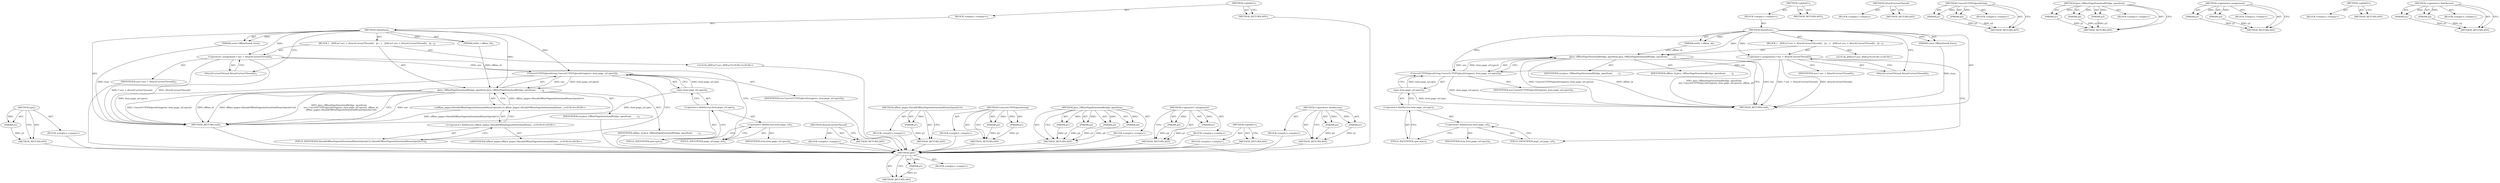 digraph "&lt;operator&gt;.fieldAccess" {
vulnerable_67 [label=<(METHOD,spec)>];
vulnerable_68 [label=<(PARAM,p1)>];
vulnerable_69 [label=<(BLOCK,&lt;empty&gt;,&lt;empty&gt;)>];
vulnerable_70 [label=<(METHOD_RETURN,ANY)>];
vulnerable_6 [label=<(METHOD,&lt;global&gt;)<SUB>1</SUB>>];
vulnerable_7 [label=<(BLOCK,&lt;empty&gt;,&lt;empty&gt;)<SUB>1</SUB>>];
vulnerable_8 [label=<(METHOD,OpenItem)<SUB>1</SUB>>];
vulnerable_9 [label=<(PARAM,const OfflineItem&amp; item)<SUB>1</SUB>>];
vulnerable_10 [label=<(PARAM,int64_t offline_id)<SUB>2</SUB>>];
vulnerable_11 [label=<(BLOCK,{
   JNIEnv* env = AttachCurrentThread();
   Ja...,{
   JNIEnv* env = AttachCurrentThread();
   Ja...)<SUB>2</SUB>>];
vulnerable_12 [label="<(LOCAL,JNIEnv* env: JNIEnv*)<SUB>3</SUB>>"];
vulnerable_13 [label=<(&lt;operator&gt;.assignment,* env = AttachCurrentThread())<SUB>3</SUB>>];
vulnerable_14 [label=<(IDENTIFIER,env,* env = AttachCurrentThread())<SUB>3</SUB>>];
vulnerable_15 [label=<(AttachCurrentThread,AttachCurrentThread())<SUB>3</SUB>>];
vulnerable_16 [label=<(Java_OfflinePageDownloadBridge_openItem,Java_OfflinePageDownloadBridge_openItem(
      ...)<SUB>4</SUB>>];
vulnerable_17 [label=<(IDENTIFIER,env,Java_OfflinePageDownloadBridge_openItem(
      ...)<SUB>5</SUB>>];
vulnerable_18 [label=<(ConvertUTF8ToJavaString,ConvertUTF8ToJavaString(env, item.page_url.spec()))<SUB>5</SUB>>];
vulnerable_19 [label=<(IDENTIFIER,env,ConvertUTF8ToJavaString(env, item.page_url.spec()))<SUB>5</SUB>>];
vulnerable_20 [label=<(spec,item.page_url.spec())<SUB>5</SUB>>];
vulnerable_21 [label=<(&lt;operator&gt;.fieldAccess,item.page_url.spec)<SUB>5</SUB>>];
vulnerable_22 [label=<(&lt;operator&gt;.fieldAccess,item.page_url)<SUB>5</SUB>>];
vulnerable_23 [label=<(IDENTIFIER,item,item.page_url.spec())<SUB>5</SUB>>];
vulnerable_24 [label=<(FIELD_IDENTIFIER,page_url,page_url)<SUB>5</SUB>>];
vulnerable_25 [label=<(FIELD_IDENTIFIER,spec,spec)<SUB>5</SUB>>];
vulnerable_26 [label=<(IDENTIFIER,offline_id,Java_OfflinePageDownloadBridge_openItem(
      ...)<SUB>5</SUB>>];
vulnerable_27 [label=<(METHOD_RETURN,void)<SUB>1</SUB>>];
vulnerable_29 [label=<(METHOD_RETURN,ANY)<SUB>1</SUB>>];
vulnerable_53 [label=<(METHOD,AttachCurrentThread)>];
vulnerable_54 [label=<(BLOCK,&lt;empty&gt;,&lt;empty&gt;)>];
vulnerable_55 [label=<(METHOD_RETURN,ANY)>];
vulnerable_62 [label=<(METHOD,ConvertUTF8ToJavaString)>];
vulnerable_63 [label=<(PARAM,p1)>];
vulnerable_64 [label=<(PARAM,p2)>];
vulnerable_65 [label=<(BLOCK,&lt;empty&gt;,&lt;empty&gt;)>];
vulnerable_66 [label=<(METHOD_RETURN,ANY)>];
vulnerable_56 [label=<(METHOD,Java_OfflinePageDownloadBridge_openItem)>];
vulnerable_57 [label=<(PARAM,p1)>];
vulnerable_58 [label=<(PARAM,p2)>];
vulnerable_59 [label=<(PARAM,p3)>];
vulnerable_60 [label=<(BLOCK,&lt;empty&gt;,&lt;empty&gt;)>];
vulnerable_61 [label=<(METHOD_RETURN,ANY)>];
vulnerable_48 [label=<(METHOD,&lt;operator&gt;.assignment)>];
vulnerable_49 [label=<(PARAM,p1)>];
vulnerable_50 [label=<(PARAM,p2)>];
vulnerable_51 [label=<(BLOCK,&lt;empty&gt;,&lt;empty&gt;)>];
vulnerable_52 [label=<(METHOD_RETURN,ANY)>];
vulnerable_42 [label=<(METHOD,&lt;global&gt;)<SUB>1</SUB>>];
vulnerable_43 [label=<(BLOCK,&lt;empty&gt;,&lt;empty&gt;)>];
vulnerable_44 [label=<(METHOD_RETURN,ANY)>];
vulnerable_71 [label=<(METHOD,&lt;operator&gt;.fieldAccess)>];
vulnerable_72 [label=<(PARAM,p1)>];
vulnerable_73 [label=<(PARAM,p2)>];
vulnerable_74 [label=<(BLOCK,&lt;empty&gt;,&lt;empty&gt;)>];
vulnerable_75 [label=<(METHOD_RETURN,ANY)>];
fixed_74 [label=<(METHOD,spec)>];
fixed_75 [label=<(PARAM,p1)>];
fixed_76 [label=<(BLOCK,&lt;empty&gt;,&lt;empty&gt;)>];
fixed_77 [label=<(METHOD_RETURN,ANY)>];
fixed_6 [label=<(METHOD,&lt;global&gt;)<SUB>1</SUB>>];
fixed_7 [label=<(BLOCK,&lt;empty&gt;,&lt;empty&gt;)<SUB>1</SUB>>];
fixed_8 [label=<(METHOD,OpenItem)<SUB>1</SUB>>];
fixed_9 [label=<(PARAM,const OfflineItem&amp; item)<SUB>1</SUB>>];
fixed_10 [label=<(PARAM,int64_t offline_id)<SUB>2</SUB>>];
fixed_11 [label=<(BLOCK,{
   JNIEnv* env = AttachCurrentThread();
   Ja...,{
   JNIEnv* env = AttachCurrentThread();
   Ja...)<SUB>2</SUB>>];
fixed_12 [label="<(LOCAL,JNIEnv* env: JNIEnv*)<SUB>3</SUB>>"];
fixed_13 [label=<(&lt;operator&gt;.assignment,* env = AttachCurrentThread())<SUB>3</SUB>>];
fixed_14 [label=<(IDENTIFIER,env,* env = AttachCurrentThread())<SUB>3</SUB>>];
fixed_15 [label=<(AttachCurrentThread,AttachCurrentThread())<SUB>3</SUB>>];
fixed_16 [label=<(Java_OfflinePageDownloadBridge_openItem,Java_OfflinePageDownloadBridge_openItem(
      ...)<SUB>4</SUB>>];
fixed_17 [label=<(IDENTIFIER,env,Java_OfflinePageDownloadBridge_openItem(
      ...)<SUB>5</SUB>>];
fixed_18 [label=<(ConvertUTF8ToJavaString,ConvertUTF8ToJavaString(env, item.page_url.spec()))<SUB>5</SUB>>];
fixed_19 [label=<(IDENTIFIER,env,ConvertUTF8ToJavaString(env, item.page_url.spec()))<SUB>5</SUB>>];
fixed_20 [label=<(spec,item.page_url.spec())<SUB>5</SUB>>];
fixed_21 [label=<(&lt;operator&gt;.fieldAccess,item.page_url.spec)<SUB>5</SUB>>];
fixed_22 [label=<(&lt;operator&gt;.fieldAccess,item.page_url)<SUB>5</SUB>>];
fixed_23 [label=<(IDENTIFIER,item,item.page_url.spec())<SUB>5</SUB>>];
fixed_24 [label=<(FIELD_IDENTIFIER,page_url,page_url)<SUB>5</SUB>>];
fixed_25 [label=<(FIELD_IDENTIFIER,spec,spec)<SUB>5</SUB>>];
fixed_26 [label=<(IDENTIFIER,offline_id,Java_OfflinePageDownloadBridge_openItem(
      ...)<SUB>5</SUB>>];
fixed_27 [label="<(offline_pages.ShouldOfflinePagesInDownloadHomeOpenInCct,offline_pages::ShouldOfflinePagesInDownloadHome...)<SUB>6</SUB>>"];
fixed_28 [label="<(&lt;operator&gt;.fieldAccess,offline_pages::ShouldOfflinePagesInDownloadHome...)<SUB>6</SUB>>"];
fixed_29 [label="<(IDENTIFIER,offline_pages,offline_pages::ShouldOfflinePagesInDownloadHome...)<SUB>6</SUB>>"];
fixed_30 [label=<(FIELD_IDENTIFIER,ShouldOfflinePagesInDownloadHomeOpenInCct,ShouldOfflinePagesInDownloadHomeOpenInCct)<SUB>6</SUB>>];
fixed_31 [label=<(METHOD_RETURN,void)<SUB>1</SUB>>];
fixed_33 [label=<(METHOD_RETURN,ANY)<SUB>1</SUB>>];
fixed_59 [label=<(METHOD,AttachCurrentThread)>];
fixed_60 [label=<(BLOCK,&lt;empty&gt;,&lt;empty&gt;)>];
fixed_61 [label=<(METHOD_RETURN,ANY)>];
fixed_83 [label=<(METHOD,offline_pages.ShouldOfflinePagesInDownloadHomeOpenInCct)>];
fixed_84 [label=<(PARAM,p1)>];
fixed_85 [label=<(BLOCK,&lt;empty&gt;,&lt;empty&gt;)>];
fixed_86 [label=<(METHOD_RETURN,ANY)>];
fixed_69 [label=<(METHOD,ConvertUTF8ToJavaString)>];
fixed_70 [label=<(PARAM,p1)>];
fixed_71 [label=<(PARAM,p2)>];
fixed_72 [label=<(BLOCK,&lt;empty&gt;,&lt;empty&gt;)>];
fixed_73 [label=<(METHOD_RETURN,ANY)>];
fixed_62 [label=<(METHOD,Java_OfflinePageDownloadBridge_openItem)>];
fixed_63 [label=<(PARAM,p1)>];
fixed_64 [label=<(PARAM,p2)>];
fixed_65 [label=<(PARAM,p3)>];
fixed_66 [label=<(PARAM,p4)>];
fixed_67 [label=<(BLOCK,&lt;empty&gt;,&lt;empty&gt;)>];
fixed_68 [label=<(METHOD_RETURN,ANY)>];
fixed_54 [label=<(METHOD,&lt;operator&gt;.assignment)>];
fixed_55 [label=<(PARAM,p1)>];
fixed_56 [label=<(PARAM,p2)>];
fixed_57 [label=<(BLOCK,&lt;empty&gt;,&lt;empty&gt;)>];
fixed_58 [label=<(METHOD_RETURN,ANY)>];
fixed_48 [label=<(METHOD,&lt;global&gt;)<SUB>1</SUB>>];
fixed_49 [label=<(BLOCK,&lt;empty&gt;,&lt;empty&gt;)>];
fixed_50 [label=<(METHOD_RETURN,ANY)>];
fixed_78 [label=<(METHOD,&lt;operator&gt;.fieldAccess)>];
fixed_79 [label=<(PARAM,p1)>];
fixed_80 [label=<(PARAM,p2)>];
fixed_81 [label=<(BLOCK,&lt;empty&gt;,&lt;empty&gt;)>];
fixed_82 [label=<(METHOD_RETURN,ANY)>];
vulnerable_67 -> vulnerable_68  [key=0, label="AST: "];
vulnerable_67 -> vulnerable_68  [key=1, label="DDG: "];
vulnerable_67 -> vulnerable_69  [key=0, label="AST: "];
vulnerable_67 -> vulnerable_70  [key=0, label="AST: "];
vulnerable_67 -> vulnerable_70  [key=1, label="CFG: "];
vulnerable_68 -> vulnerable_70  [key=0, label="DDG: p1"];
vulnerable_6 -> vulnerable_7  [key=0, label="AST: "];
vulnerable_6 -> vulnerable_29  [key=0, label="AST: "];
vulnerable_6 -> vulnerable_29  [key=1, label="CFG: "];
vulnerable_7 -> vulnerable_8  [key=0, label="AST: "];
vulnerable_8 -> vulnerable_9  [key=0, label="AST: "];
vulnerable_8 -> vulnerable_9  [key=1, label="DDG: "];
vulnerable_8 -> vulnerable_10  [key=0, label="AST: "];
vulnerable_8 -> vulnerable_10  [key=1, label="DDG: "];
vulnerable_8 -> vulnerable_11  [key=0, label="AST: "];
vulnerable_8 -> vulnerable_27  [key=0, label="AST: "];
vulnerable_8 -> vulnerable_15  [key=0, label="CFG: "];
vulnerable_8 -> vulnerable_13  [key=0, label="DDG: "];
vulnerable_8 -> vulnerable_16  [key=0, label="DDG: "];
vulnerable_8 -> vulnerable_18  [key=0, label="DDG: "];
vulnerable_9 -> vulnerable_27  [key=0, label="DDG: item"];
vulnerable_10 -> vulnerable_16  [key=0, label="DDG: offline_id"];
vulnerable_11 -> vulnerable_12  [key=0, label="AST: "];
vulnerable_11 -> vulnerable_13  [key=0, label="AST: "];
vulnerable_11 -> vulnerable_16  [key=0, label="AST: "];
vulnerable_13 -> vulnerable_14  [key=0, label="AST: "];
vulnerable_13 -> vulnerable_15  [key=0, label="AST: "];
vulnerable_13 -> vulnerable_24  [key=0, label="CFG: "];
vulnerable_13 -> vulnerable_27  [key=0, label="DDG: AttachCurrentThread()"];
vulnerable_13 -> vulnerable_27  [key=1, label="DDG: * env = AttachCurrentThread()"];
vulnerable_13 -> vulnerable_18  [key=0, label="DDG: env"];
vulnerable_15 -> vulnerable_13  [key=0, label="CFG: "];
vulnerable_16 -> vulnerable_17  [key=0, label="AST: "];
vulnerable_16 -> vulnerable_18  [key=0, label="AST: "];
vulnerable_16 -> vulnerable_26  [key=0, label="AST: "];
vulnerable_16 -> vulnerable_27  [key=0, label="CFG: "];
vulnerable_16 -> vulnerable_27  [key=1, label="DDG: env"];
vulnerable_16 -> vulnerable_27  [key=2, label="DDG: ConvertUTF8ToJavaString(env, item.page_url.spec())"];
vulnerable_16 -> vulnerable_27  [key=3, label="DDG: offline_id"];
vulnerable_16 -> vulnerable_27  [key=4, label="DDG: Java_OfflinePageDownloadBridge_openItem(
      env, ConvertUTF8ToJavaString(env, item.page_url.spec()), offline_id)"];
vulnerable_18 -> vulnerable_19  [key=0, label="AST: "];
vulnerable_18 -> vulnerable_20  [key=0, label="AST: "];
vulnerable_18 -> vulnerable_16  [key=0, label="CFG: "];
vulnerable_18 -> vulnerable_16  [key=1, label="DDG: env"];
vulnerable_18 -> vulnerable_16  [key=2, label="DDG: item.page_url.spec()"];
vulnerable_18 -> vulnerable_27  [key=0, label="DDG: item.page_url.spec()"];
vulnerable_20 -> vulnerable_21  [key=0, label="AST: "];
vulnerable_20 -> vulnerable_18  [key=0, label="CFG: "];
vulnerable_20 -> vulnerable_18  [key=1, label="DDG: item.page_url.spec"];
vulnerable_20 -> vulnerable_27  [key=0, label="DDG: item.page_url.spec"];
vulnerable_21 -> vulnerable_22  [key=0, label="AST: "];
vulnerable_21 -> vulnerable_25  [key=0, label="AST: "];
vulnerable_21 -> vulnerable_20  [key=0, label="CFG: "];
vulnerable_22 -> vulnerable_23  [key=0, label="AST: "];
vulnerable_22 -> vulnerable_24  [key=0, label="AST: "];
vulnerable_22 -> vulnerable_25  [key=0, label="CFG: "];
vulnerable_24 -> vulnerable_22  [key=0, label="CFG: "];
vulnerable_25 -> vulnerable_21  [key=0, label="CFG: "];
vulnerable_53 -> vulnerable_54  [key=0, label="AST: "];
vulnerable_53 -> vulnerable_55  [key=0, label="AST: "];
vulnerable_53 -> vulnerable_55  [key=1, label="CFG: "];
vulnerable_62 -> vulnerable_63  [key=0, label="AST: "];
vulnerable_62 -> vulnerable_63  [key=1, label="DDG: "];
vulnerable_62 -> vulnerable_65  [key=0, label="AST: "];
vulnerable_62 -> vulnerable_64  [key=0, label="AST: "];
vulnerable_62 -> vulnerable_64  [key=1, label="DDG: "];
vulnerable_62 -> vulnerable_66  [key=0, label="AST: "];
vulnerable_62 -> vulnerable_66  [key=1, label="CFG: "];
vulnerable_63 -> vulnerable_66  [key=0, label="DDG: p1"];
vulnerable_64 -> vulnerable_66  [key=0, label="DDG: p2"];
vulnerable_56 -> vulnerable_57  [key=0, label="AST: "];
vulnerable_56 -> vulnerable_57  [key=1, label="DDG: "];
vulnerable_56 -> vulnerable_60  [key=0, label="AST: "];
vulnerable_56 -> vulnerable_58  [key=0, label="AST: "];
vulnerable_56 -> vulnerable_58  [key=1, label="DDG: "];
vulnerable_56 -> vulnerable_61  [key=0, label="AST: "];
vulnerable_56 -> vulnerable_61  [key=1, label="CFG: "];
vulnerable_56 -> vulnerable_59  [key=0, label="AST: "];
vulnerable_56 -> vulnerable_59  [key=1, label="DDG: "];
vulnerable_57 -> vulnerable_61  [key=0, label="DDG: p1"];
vulnerable_58 -> vulnerable_61  [key=0, label="DDG: p2"];
vulnerable_59 -> vulnerable_61  [key=0, label="DDG: p3"];
vulnerable_48 -> vulnerable_49  [key=0, label="AST: "];
vulnerable_48 -> vulnerable_49  [key=1, label="DDG: "];
vulnerable_48 -> vulnerable_51  [key=0, label="AST: "];
vulnerable_48 -> vulnerable_50  [key=0, label="AST: "];
vulnerable_48 -> vulnerable_50  [key=1, label="DDG: "];
vulnerable_48 -> vulnerable_52  [key=0, label="AST: "];
vulnerable_48 -> vulnerable_52  [key=1, label="CFG: "];
vulnerable_49 -> vulnerable_52  [key=0, label="DDG: p1"];
vulnerable_50 -> vulnerable_52  [key=0, label="DDG: p2"];
vulnerable_42 -> vulnerable_43  [key=0, label="AST: "];
vulnerable_42 -> vulnerable_44  [key=0, label="AST: "];
vulnerable_42 -> vulnerable_44  [key=1, label="CFG: "];
vulnerable_71 -> vulnerable_72  [key=0, label="AST: "];
vulnerable_71 -> vulnerable_72  [key=1, label="DDG: "];
vulnerable_71 -> vulnerable_74  [key=0, label="AST: "];
vulnerable_71 -> vulnerable_73  [key=0, label="AST: "];
vulnerable_71 -> vulnerable_73  [key=1, label="DDG: "];
vulnerable_71 -> vulnerable_75  [key=0, label="AST: "];
vulnerable_71 -> vulnerable_75  [key=1, label="CFG: "];
vulnerable_72 -> vulnerable_75  [key=0, label="DDG: p1"];
vulnerable_73 -> vulnerable_75  [key=0, label="DDG: p2"];
fixed_74 -> fixed_75  [key=0, label="AST: "];
fixed_74 -> fixed_75  [key=1, label="DDG: "];
fixed_74 -> fixed_76  [key=0, label="AST: "];
fixed_74 -> fixed_77  [key=0, label="AST: "];
fixed_74 -> fixed_77  [key=1, label="CFG: "];
fixed_75 -> fixed_77  [key=0, label="DDG: p1"];
fixed_76 -> vulnerable_67  [key=0];
fixed_77 -> vulnerable_67  [key=0];
fixed_6 -> fixed_7  [key=0, label="AST: "];
fixed_6 -> fixed_33  [key=0, label="AST: "];
fixed_6 -> fixed_33  [key=1, label="CFG: "];
fixed_7 -> fixed_8  [key=0, label="AST: "];
fixed_8 -> fixed_9  [key=0, label="AST: "];
fixed_8 -> fixed_9  [key=1, label="DDG: "];
fixed_8 -> fixed_10  [key=0, label="AST: "];
fixed_8 -> fixed_10  [key=1, label="DDG: "];
fixed_8 -> fixed_11  [key=0, label="AST: "];
fixed_8 -> fixed_31  [key=0, label="AST: "];
fixed_8 -> fixed_15  [key=0, label="CFG: "];
fixed_8 -> fixed_13  [key=0, label="DDG: "];
fixed_8 -> fixed_16  [key=0, label="DDG: "];
fixed_8 -> fixed_18  [key=0, label="DDG: "];
fixed_9 -> fixed_31  [key=0, label="DDG: item"];
fixed_10 -> fixed_16  [key=0, label="DDG: offline_id"];
fixed_11 -> fixed_12  [key=0, label="AST: "];
fixed_11 -> fixed_13  [key=0, label="AST: "];
fixed_11 -> fixed_16  [key=0, label="AST: "];
fixed_12 -> vulnerable_67  [key=0];
fixed_13 -> fixed_14  [key=0, label="AST: "];
fixed_13 -> fixed_15  [key=0, label="AST: "];
fixed_13 -> fixed_24  [key=0, label="CFG: "];
fixed_13 -> fixed_31  [key=0, label="DDG: AttachCurrentThread()"];
fixed_13 -> fixed_31  [key=1, label="DDG: * env = AttachCurrentThread()"];
fixed_13 -> fixed_18  [key=0, label="DDG: env"];
fixed_14 -> vulnerable_67  [key=0];
fixed_15 -> fixed_13  [key=0, label="CFG: "];
fixed_16 -> fixed_17  [key=0, label="AST: "];
fixed_16 -> fixed_18  [key=0, label="AST: "];
fixed_16 -> fixed_26  [key=0, label="AST: "];
fixed_16 -> fixed_27  [key=0, label="AST: "];
fixed_16 -> fixed_31  [key=0, label="CFG: "];
fixed_16 -> fixed_31  [key=1, label="DDG: env"];
fixed_16 -> fixed_31  [key=2, label="DDG: ConvertUTF8ToJavaString(env, item.page_url.spec())"];
fixed_16 -> fixed_31  [key=3, label="DDG: offline_id"];
fixed_16 -> fixed_31  [key=4, label="DDG: offline_pages::ShouldOfflinePagesInDownloadHomeOpenInCct()"];
fixed_16 -> fixed_31  [key=5, label="DDG: Java_OfflinePageDownloadBridge_openItem(
      env, ConvertUTF8ToJavaString(env, item.page_url.spec()), offline_id,
      offline_pages::ShouldOfflinePagesInDownloadHomeOpenInCct())"];
fixed_17 -> vulnerable_67  [key=0];
fixed_18 -> fixed_19  [key=0, label="AST: "];
fixed_18 -> fixed_20  [key=0, label="AST: "];
fixed_18 -> fixed_30  [key=0, label="CFG: "];
fixed_18 -> fixed_31  [key=0, label="DDG: item.page_url.spec()"];
fixed_18 -> fixed_16  [key=0, label="DDG: env"];
fixed_18 -> fixed_16  [key=1, label="DDG: item.page_url.spec()"];
fixed_19 -> vulnerable_67  [key=0];
fixed_20 -> fixed_21  [key=0, label="AST: "];
fixed_20 -> fixed_18  [key=0, label="CFG: "];
fixed_20 -> fixed_18  [key=1, label="DDG: item.page_url.spec"];
fixed_20 -> fixed_31  [key=0, label="DDG: item.page_url.spec"];
fixed_21 -> fixed_22  [key=0, label="AST: "];
fixed_21 -> fixed_25  [key=0, label="AST: "];
fixed_21 -> fixed_20  [key=0, label="CFG: "];
fixed_22 -> fixed_23  [key=0, label="AST: "];
fixed_22 -> fixed_24  [key=0, label="AST: "];
fixed_22 -> fixed_25  [key=0, label="CFG: "];
fixed_23 -> vulnerable_67  [key=0];
fixed_24 -> fixed_22  [key=0, label="CFG: "];
fixed_25 -> fixed_21  [key=0, label="CFG: "];
fixed_26 -> vulnerable_67  [key=0];
fixed_27 -> fixed_28  [key=0, label="AST: "];
fixed_27 -> fixed_16  [key=0, label="CFG: "];
fixed_27 -> fixed_16  [key=1, label="DDG: offline_pages::ShouldOfflinePagesInDownloadHomeOpenInCct"];
fixed_27 -> fixed_31  [key=0, label="DDG: offline_pages::ShouldOfflinePagesInDownloadHomeOpenInCct"];
fixed_28 -> fixed_29  [key=0, label="AST: "];
fixed_28 -> fixed_30  [key=0, label="AST: "];
fixed_28 -> fixed_27  [key=0, label="CFG: "];
fixed_29 -> vulnerable_67  [key=0];
fixed_30 -> fixed_28  [key=0, label="CFG: "];
fixed_31 -> vulnerable_67  [key=0];
fixed_33 -> vulnerable_67  [key=0];
fixed_59 -> fixed_60  [key=0, label="AST: "];
fixed_59 -> fixed_61  [key=0, label="AST: "];
fixed_59 -> fixed_61  [key=1, label="CFG: "];
fixed_60 -> vulnerable_67  [key=0];
fixed_61 -> vulnerable_67  [key=0];
fixed_83 -> fixed_84  [key=0, label="AST: "];
fixed_83 -> fixed_84  [key=1, label="DDG: "];
fixed_83 -> fixed_85  [key=0, label="AST: "];
fixed_83 -> fixed_86  [key=0, label="AST: "];
fixed_83 -> fixed_86  [key=1, label="CFG: "];
fixed_84 -> fixed_86  [key=0, label="DDG: p1"];
fixed_85 -> vulnerable_67  [key=0];
fixed_86 -> vulnerable_67  [key=0];
fixed_69 -> fixed_70  [key=0, label="AST: "];
fixed_69 -> fixed_70  [key=1, label="DDG: "];
fixed_69 -> fixed_72  [key=0, label="AST: "];
fixed_69 -> fixed_71  [key=0, label="AST: "];
fixed_69 -> fixed_71  [key=1, label="DDG: "];
fixed_69 -> fixed_73  [key=0, label="AST: "];
fixed_69 -> fixed_73  [key=1, label="CFG: "];
fixed_70 -> fixed_73  [key=0, label="DDG: p1"];
fixed_71 -> fixed_73  [key=0, label="DDG: p2"];
fixed_72 -> vulnerable_67  [key=0];
fixed_73 -> vulnerable_67  [key=0];
fixed_62 -> fixed_63  [key=0, label="AST: "];
fixed_62 -> fixed_63  [key=1, label="DDG: "];
fixed_62 -> fixed_67  [key=0, label="AST: "];
fixed_62 -> fixed_64  [key=0, label="AST: "];
fixed_62 -> fixed_64  [key=1, label="DDG: "];
fixed_62 -> fixed_68  [key=0, label="AST: "];
fixed_62 -> fixed_68  [key=1, label="CFG: "];
fixed_62 -> fixed_65  [key=0, label="AST: "];
fixed_62 -> fixed_65  [key=1, label="DDG: "];
fixed_62 -> fixed_66  [key=0, label="AST: "];
fixed_62 -> fixed_66  [key=1, label="DDG: "];
fixed_63 -> fixed_68  [key=0, label="DDG: p1"];
fixed_64 -> fixed_68  [key=0, label="DDG: p2"];
fixed_65 -> fixed_68  [key=0, label="DDG: p3"];
fixed_66 -> fixed_68  [key=0, label="DDG: p4"];
fixed_67 -> vulnerable_67  [key=0];
fixed_68 -> vulnerable_67  [key=0];
fixed_54 -> fixed_55  [key=0, label="AST: "];
fixed_54 -> fixed_55  [key=1, label="DDG: "];
fixed_54 -> fixed_57  [key=0, label="AST: "];
fixed_54 -> fixed_56  [key=0, label="AST: "];
fixed_54 -> fixed_56  [key=1, label="DDG: "];
fixed_54 -> fixed_58  [key=0, label="AST: "];
fixed_54 -> fixed_58  [key=1, label="CFG: "];
fixed_55 -> fixed_58  [key=0, label="DDG: p1"];
fixed_56 -> fixed_58  [key=0, label="DDG: p2"];
fixed_57 -> vulnerable_67  [key=0];
fixed_58 -> vulnerable_67  [key=0];
fixed_48 -> fixed_49  [key=0, label="AST: "];
fixed_48 -> fixed_50  [key=0, label="AST: "];
fixed_48 -> fixed_50  [key=1, label="CFG: "];
fixed_49 -> vulnerable_67  [key=0];
fixed_50 -> vulnerable_67  [key=0];
fixed_78 -> fixed_79  [key=0, label="AST: "];
fixed_78 -> fixed_79  [key=1, label="DDG: "];
fixed_78 -> fixed_81  [key=0, label="AST: "];
fixed_78 -> fixed_80  [key=0, label="AST: "];
fixed_78 -> fixed_80  [key=1, label="DDG: "];
fixed_78 -> fixed_82  [key=0, label="AST: "];
fixed_78 -> fixed_82  [key=1, label="CFG: "];
fixed_79 -> fixed_82  [key=0, label="DDG: p1"];
fixed_80 -> fixed_82  [key=0, label="DDG: p2"];
fixed_81 -> vulnerable_67  [key=0];
fixed_82 -> vulnerable_67  [key=0];
}
